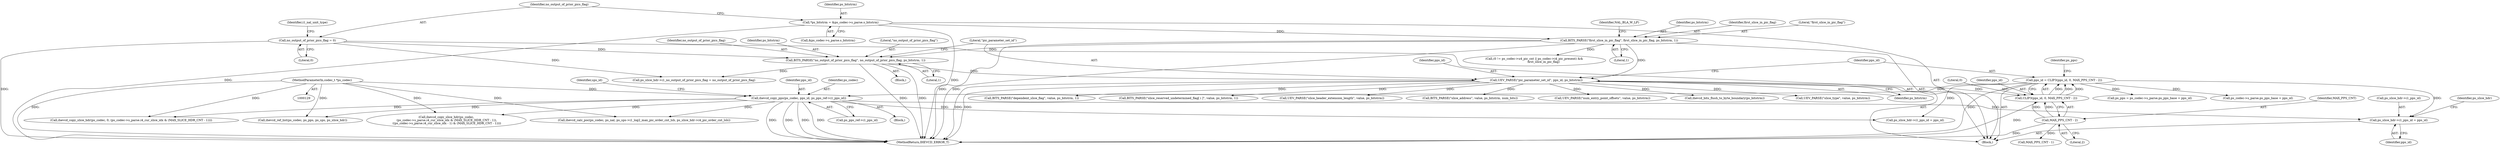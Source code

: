 digraph "0_Android_7c9be319a279654e55a6d757265f88c61a16a4d5@pointer" {
"1000483" [label="(Call,ps_slice_hdr->i1_pps_id = pps_id)"];
"1000269" [label="(Call,ihevcd_copy_pps(ps_codec, pps_id, ps_pps_ref->i1_pps_id))"];
"1000130" [label="(MethodParameterIn,codec_t *ps_codec)"];
"1000218" [label="(Call,pps_id = CLIP3(pps_id, 0, MAX_PPS_CNT - 2))"];
"1000220" [label="(Call,CLIP3(pps_id, 0, MAX_PPS_CNT - 2))"];
"1000214" [label="(Call,UEV_PARSE(\"pic_parameter_set_id\", pps_id, ps_bitstrm))"];
"1000209" [label="(Call,BITS_PARSE(\"no_output_of_prior_pics_flag\", no_output_of_prior_pics_flag, ps_bitstrm, 1))"];
"1000160" [label="(Call,no_output_of_prior_pics_flag = 0)"];
"1000195" [label="(Call,BITS_PARSE(\"first_slice_in_pic_flag\", first_slice_in_pic_flag, ps_bitstrm, 1))"];
"1000148" [label="(Call,*ps_bitstrm = &ps_codec->s_parse.s_bitstrm)"];
"1000223" [label="(Call,MAX_PPS_CNT - 2)"];
"1000222" [label="(Literal,0)"];
"1000444" [label="(Call,ihevcd_copy_slice_hdr(ps_codec,\n (ps_codec->s_parse.i4_cur_slice_idx & (MAX_SLICE_HDR_CNT - 1)),\n ((ps_codec->s_parse.i4_cur_slice_idx - 1) & (MAX_SLICE_HDR_CNT - 1))))"];
"1000487" [label="(Identifier,pps_id)"];
"1000269" [label="(Call,ihevcd_copy_pps(ps_codec, pps_id, ps_pps_ref->i1_pps_id))"];
"1000241" [label="(Block,)"];
"1000534" [label="(Call,BITS_PARSE(\"slice_address\", value, ps_bitstrm, num_bits))"];
"1000512" [label="(Call,ps_slice_hdr->i1_pps_id = pps_id)"];
"1000483" [label="(Call,ps_slice_hdr->i1_pps_id = pps_id)"];
"1001878" [label="(Call,UEV_PARSE(\"num_entry_point_offsets\", value, ps_bitstrm))"];
"1000212" [label="(Identifier,ps_bitstrm)"];
"1000148" [label="(Call,*ps_bitstrm = &ps_codec->s_parse.s_bitstrm)"];
"1000490" [label="(Identifier,ps_slice_hdr)"];
"1000213" [label="(Literal,1)"];
"1001678" [label="(Call,ihevcd_calc_poc(ps_codec, ps_nal, ps_sps->i1_log2_max_pic_order_cnt_lsb, ps_slice_hdr->i4_pic_order_cnt_lsb))"];
"1000219" [label="(Identifier,pps_id)"];
"1002011" [label="(Call,ihevcd_bits_flush_to_byte_boundary(ps_bitstrm))"];
"1000199" [label="(Literal,1)"];
"1000218" [label="(Call,pps_id = CLIP3(pps_id, 0, MAX_PPS_CNT - 2))"];
"1000272" [label="(Call,ps_pps_ref->i1_pps_id)"];
"1000221" [label="(Identifier,pps_id)"];
"1000214" [label="(Call,UEV_PARSE(\"pic_parameter_set_id\", pps_id, ps_bitstrm))"];
"1000598" [label="(Call,UEV_PARSE(\"slice_type\", value, ps_bitstrm))"];
"1000226" [label="(Call,ps_pps = ps_codec->s_parse.ps_pps_base + pps_id)"];
"1000223" [label="(Call,MAX_PPS_CNT - 2)"];
"1002524" [label="(Call,ihevcd_copy_slice_hdr(ps_codec, 0, (ps_codec->s_parse.i4_cur_slice_idx & (MAX_SLICE_HDR_CNT - 1))))"];
"1000208" [label="(Block,)"];
"1000228" [label="(Call,ps_codec->s_parse.ps_pps_base + pps_id)"];
"1000196" [label="(Literal,\"first_slice_in_pic_flag\")"];
"1000270" [label="(Identifier,ps_codec)"];
"1000162" [label="(Literal,0)"];
"1000484" [label="(Call,ps_slice_hdr->i1_pps_id)"];
"1000276" [label="(Identifier,sps_id)"];
"1000217" [label="(Identifier,ps_bitstrm)"];
"1000225" [label="(Literal,2)"];
"1000227" [label="(Identifier,ps_pps)"];
"1000210" [label="(Literal,\"no_output_of_prior_pics_flag\")"];
"1000271" [label="(Identifier,pps_id)"];
"1000203" [label="(Identifier,NAL_BLA_W_LP)"];
"1000165" [label="(Identifier,i1_nal_unit_type)"];
"1000215" [label="(Literal,\"pic_parameter_set_id\")"];
"1002661" [label="(MethodReturn,IHEVCD_ERROR_T)"];
"1000195" [label="(Call,BITS_PARSE(\"first_slice_in_pic_flag\", first_slice_in_pic_flag, ps_bitstrm, 1))"];
"1000211" [label="(Identifier,no_output_of_prior_pics_flag)"];
"1000290" [label="(Call,(0 != ps_codec->u4_pic_cnt || ps_codec->i4_pic_present) &&\n                    first_slice_in_pic_flag)"];
"1000264" [label="(Call,MAX_PPS_CNT - 1)"];
"1000161" [label="(Identifier,no_output_of_prior_pics_flag)"];
"1000507" [label="(Call,ps_slice_hdr->i1_no_output_of_prior_pics_flag = no_output_of_prior_pics_flag)"];
"1000428" [label="(Call,BITS_PARSE(\"dependent_slice_flag\", value, ps_bitstrm, 1))"];
"1000150" [label="(Call,&ps_codec->s_parse.s_bitstrm)"];
"1000593" [label="(Call,BITS_PARSE(\"slice_reserved_undetermined_flag[ i ]\", value, ps_bitstrm, 1))"];
"1000224" [label="(Identifier,MAX_PPS_CNT)"];
"1000198" [label="(Identifier,ps_bitstrm)"];
"1000132" [label="(Block,)"];
"1000220" [label="(Call,CLIP3(pps_id, 0, MAX_PPS_CNT - 2))"];
"1000160" [label="(Call,no_output_of_prior_pics_flag = 0)"];
"1000130" [label="(MethodParameterIn,codec_t *ps_codec)"];
"1000216" [label="(Identifier,pps_id)"];
"1000149" [label="(Identifier,ps_bitstrm)"];
"1000197" [label="(Identifier,first_slice_in_pic_flag)"];
"1002207" [label="(Call,ihevcd_ref_list(ps_codec, ps_pps, ps_sps, ps_slice_hdr))"];
"1000209" [label="(Call,BITS_PARSE(\"no_output_of_prior_pics_flag\", no_output_of_prior_pics_flag, ps_bitstrm, 1))"];
"1001985" [label="(Call,UEV_PARSE(\"slice_header_extension_length\", value, ps_bitstrm))"];
"1000483" -> "1000132"  [label="AST: "];
"1000483" -> "1000487"  [label="CFG: "];
"1000484" -> "1000483"  [label="AST: "];
"1000487" -> "1000483"  [label="AST: "];
"1000490" -> "1000483"  [label="CFG: "];
"1000269" -> "1000483"  [label="DDG: "];
"1000218" -> "1000483"  [label="DDG: "];
"1000269" -> "1000241"  [label="AST: "];
"1000269" -> "1000272"  [label="CFG: "];
"1000270" -> "1000269"  [label="AST: "];
"1000271" -> "1000269"  [label="AST: "];
"1000272" -> "1000269"  [label="AST: "];
"1000276" -> "1000269"  [label="CFG: "];
"1000269" -> "1002661"  [label="DDG: "];
"1000269" -> "1002661"  [label="DDG: "];
"1000269" -> "1002661"  [label="DDG: "];
"1000269" -> "1002661"  [label="DDG: "];
"1000130" -> "1000269"  [label="DDG: "];
"1000218" -> "1000269"  [label="DDG: "];
"1000269" -> "1000444"  [label="DDG: "];
"1000269" -> "1000512"  [label="DDG: "];
"1000269" -> "1001678"  [label="DDG: "];
"1000269" -> "1002207"  [label="DDG: "];
"1000269" -> "1002524"  [label="DDG: "];
"1000130" -> "1000129"  [label="AST: "];
"1000130" -> "1002661"  [label="DDG: "];
"1000130" -> "1000444"  [label="DDG: "];
"1000130" -> "1001678"  [label="DDG: "];
"1000130" -> "1002207"  [label="DDG: "];
"1000130" -> "1002524"  [label="DDG: "];
"1000218" -> "1000132"  [label="AST: "];
"1000218" -> "1000220"  [label="CFG: "];
"1000219" -> "1000218"  [label="AST: "];
"1000220" -> "1000218"  [label="AST: "];
"1000227" -> "1000218"  [label="CFG: "];
"1000218" -> "1002661"  [label="DDG: "];
"1000220" -> "1000218"  [label="DDG: "];
"1000220" -> "1000218"  [label="DDG: "];
"1000220" -> "1000218"  [label="DDG: "];
"1000218" -> "1000226"  [label="DDG: "];
"1000218" -> "1000228"  [label="DDG: "];
"1000218" -> "1000512"  [label="DDG: "];
"1000220" -> "1000223"  [label="CFG: "];
"1000221" -> "1000220"  [label="AST: "];
"1000222" -> "1000220"  [label="AST: "];
"1000223" -> "1000220"  [label="AST: "];
"1000220" -> "1002661"  [label="DDG: "];
"1000214" -> "1000220"  [label="DDG: "];
"1000223" -> "1000220"  [label="DDG: "];
"1000223" -> "1000220"  [label="DDG: "];
"1000214" -> "1000132"  [label="AST: "];
"1000214" -> "1000217"  [label="CFG: "];
"1000215" -> "1000214"  [label="AST: "];
"1000216" -> "1000214"  [label="AST: "];
"1000217" -> "1000214"  [label="AST: "];
"1000219" -> "1000214"  [label="CFG: "];
"1000214" -> "1002661"  [label="DDG: "];
"1000214" -> "1002661"  [label="DDG: "];
"1000209" -> "1000214"  [label="DDG: "];
"1000195" -> "1000214"  [label="DDG: "];
"1000214" -> "1000428"  [label="DDG: "];
"1000214" -> "1000534"  [label="DDG: "];
"1000214" -> "1000593"  [label="DDG: "];
"1000214" -> "1000598"  [label="DDG: "];
"1000214" -> "1001878"  [label="DDG: "];
"1000214" -> "1001985"  [label="DDG: "];
"1000214" -> "1002011"  [label="DDG: "];
"1000209" -> "1000208"  [label="AST: "];
"1000209" -> "1000213"  [label="CFG: "];
"1000210" -> "1000209"  [label="AST: "];
"1000211" -> "1000209"  [label="AST: "];
"1000212" -> "1000209"  [label="AST: "];
"1000213" -> "1000209"  [label="AST: "];
"1000215" -> "1000209"  [label="CFG: "];
"1000209" -> "1002661"  [label="DDG: "];
"1000209" -> "1002661"  [label="DDG: "];
"1000160" -> "1000209"  [label="DDG: "];
"1000195" -> "1000209"  [label="DDG: "];
"1000209" -> "1000507"  [label="DDG: "];
"1000160" -> "1000132"  [label="AST: "];
"1000160" -> "1000162"  [label="CFG: "];
"1000161" -> "1000160"  [label="AST: "];
"1000162" -> "1000160"  [label="AST: "];
"1000165" -> "1000160"  [label="CFG: "];
"1000160" -> "1002661"  [label="DDG: "];
"1000160" -> "1000507"  [label="DDG: "];
"1000195" -> "1000132"  [label="AST: "];
"1000195" -> "1000199"  [label="CFG: "];
"1000196" -> "1000195"  [label="AST: "];
"1000197" -> "1000195"  [label="AST: "];
"1000198" -> "1000195"  [label="AST: "];
"1000199" -> "1000195"  [label="AST: "];
"1000203" -> "1000195"  [label="CFG: "];
"1000195" -> "1002661"  [label="DDG: "];
"1000195" -> "1002661"  [label="DDG: "];
"1000148" -> "1000195"  [label="DDG: "];
"1000195" -> "1000290"  [label="DDG: "];
"1000148" -> "1000132"  [label="AST: "];
"1000148" -> "1000150"  [label="CFG: "];
"1000149" -> "1000148"  [label="AST: "];
"1000150" -> "1000148"  [label="AST: "];
"1000161" -> "1000148"  [label="CFG: "];
"1000148" -> "1002661"  [label="DDG: "];
"1000148" -> "1002661"  [label="DDG: "];
"1000223" -> "1000225"  [label="CFG: "];
"1000224" -> "1000223"  [label="AST: "];
"1000225" -> "1000223"  [label="AST: "];
"1000223" -> "1002661"  [label="DDG: "];
"1000223" -> "1000264"  [label="DDG: "];
}
